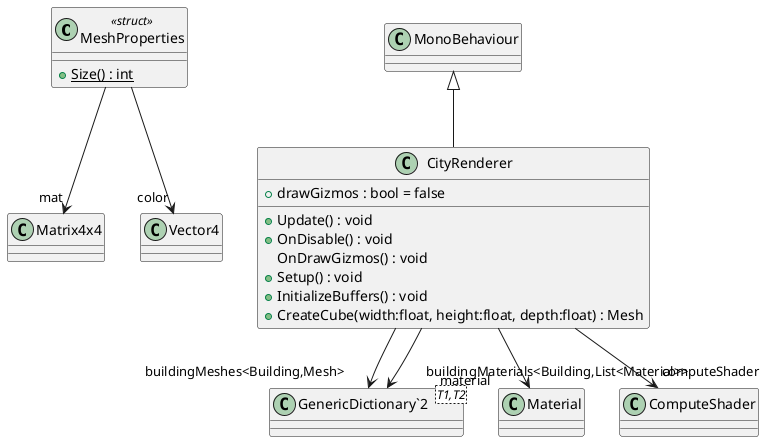 @startuml CityRenderer
class MeshProperties <<struct>> {
    + {static} Size() : int
}
class CityRenderer {
    + drawGizmos : bool = false
    + Update() : void
    + OnDisable() : void
    OnDrawGizmos() : void
    + Setup() : void
    + InitializeBuffers() : void
    + CreateCube(width:float, height:float, depth:float) : Mesh
}
class "GenericDictionary`2"<T1,T2> {
}
MeshProperties --> "mat" Matrix4x4
MeshProperties --> "color" Vector4
MonoBehaviour <|-- CityRenderer
CityRenderer --> "buildingMeshes<Building,Mesh>" "GenericDictionary`2"
CityRenderer --> "buildingMaterials<Building,List<Material>>" "GenericDictionary`2"
CityRenderer --> "material" Material
CityRenderer --> "computeShader" ComputeShader
@enduml
